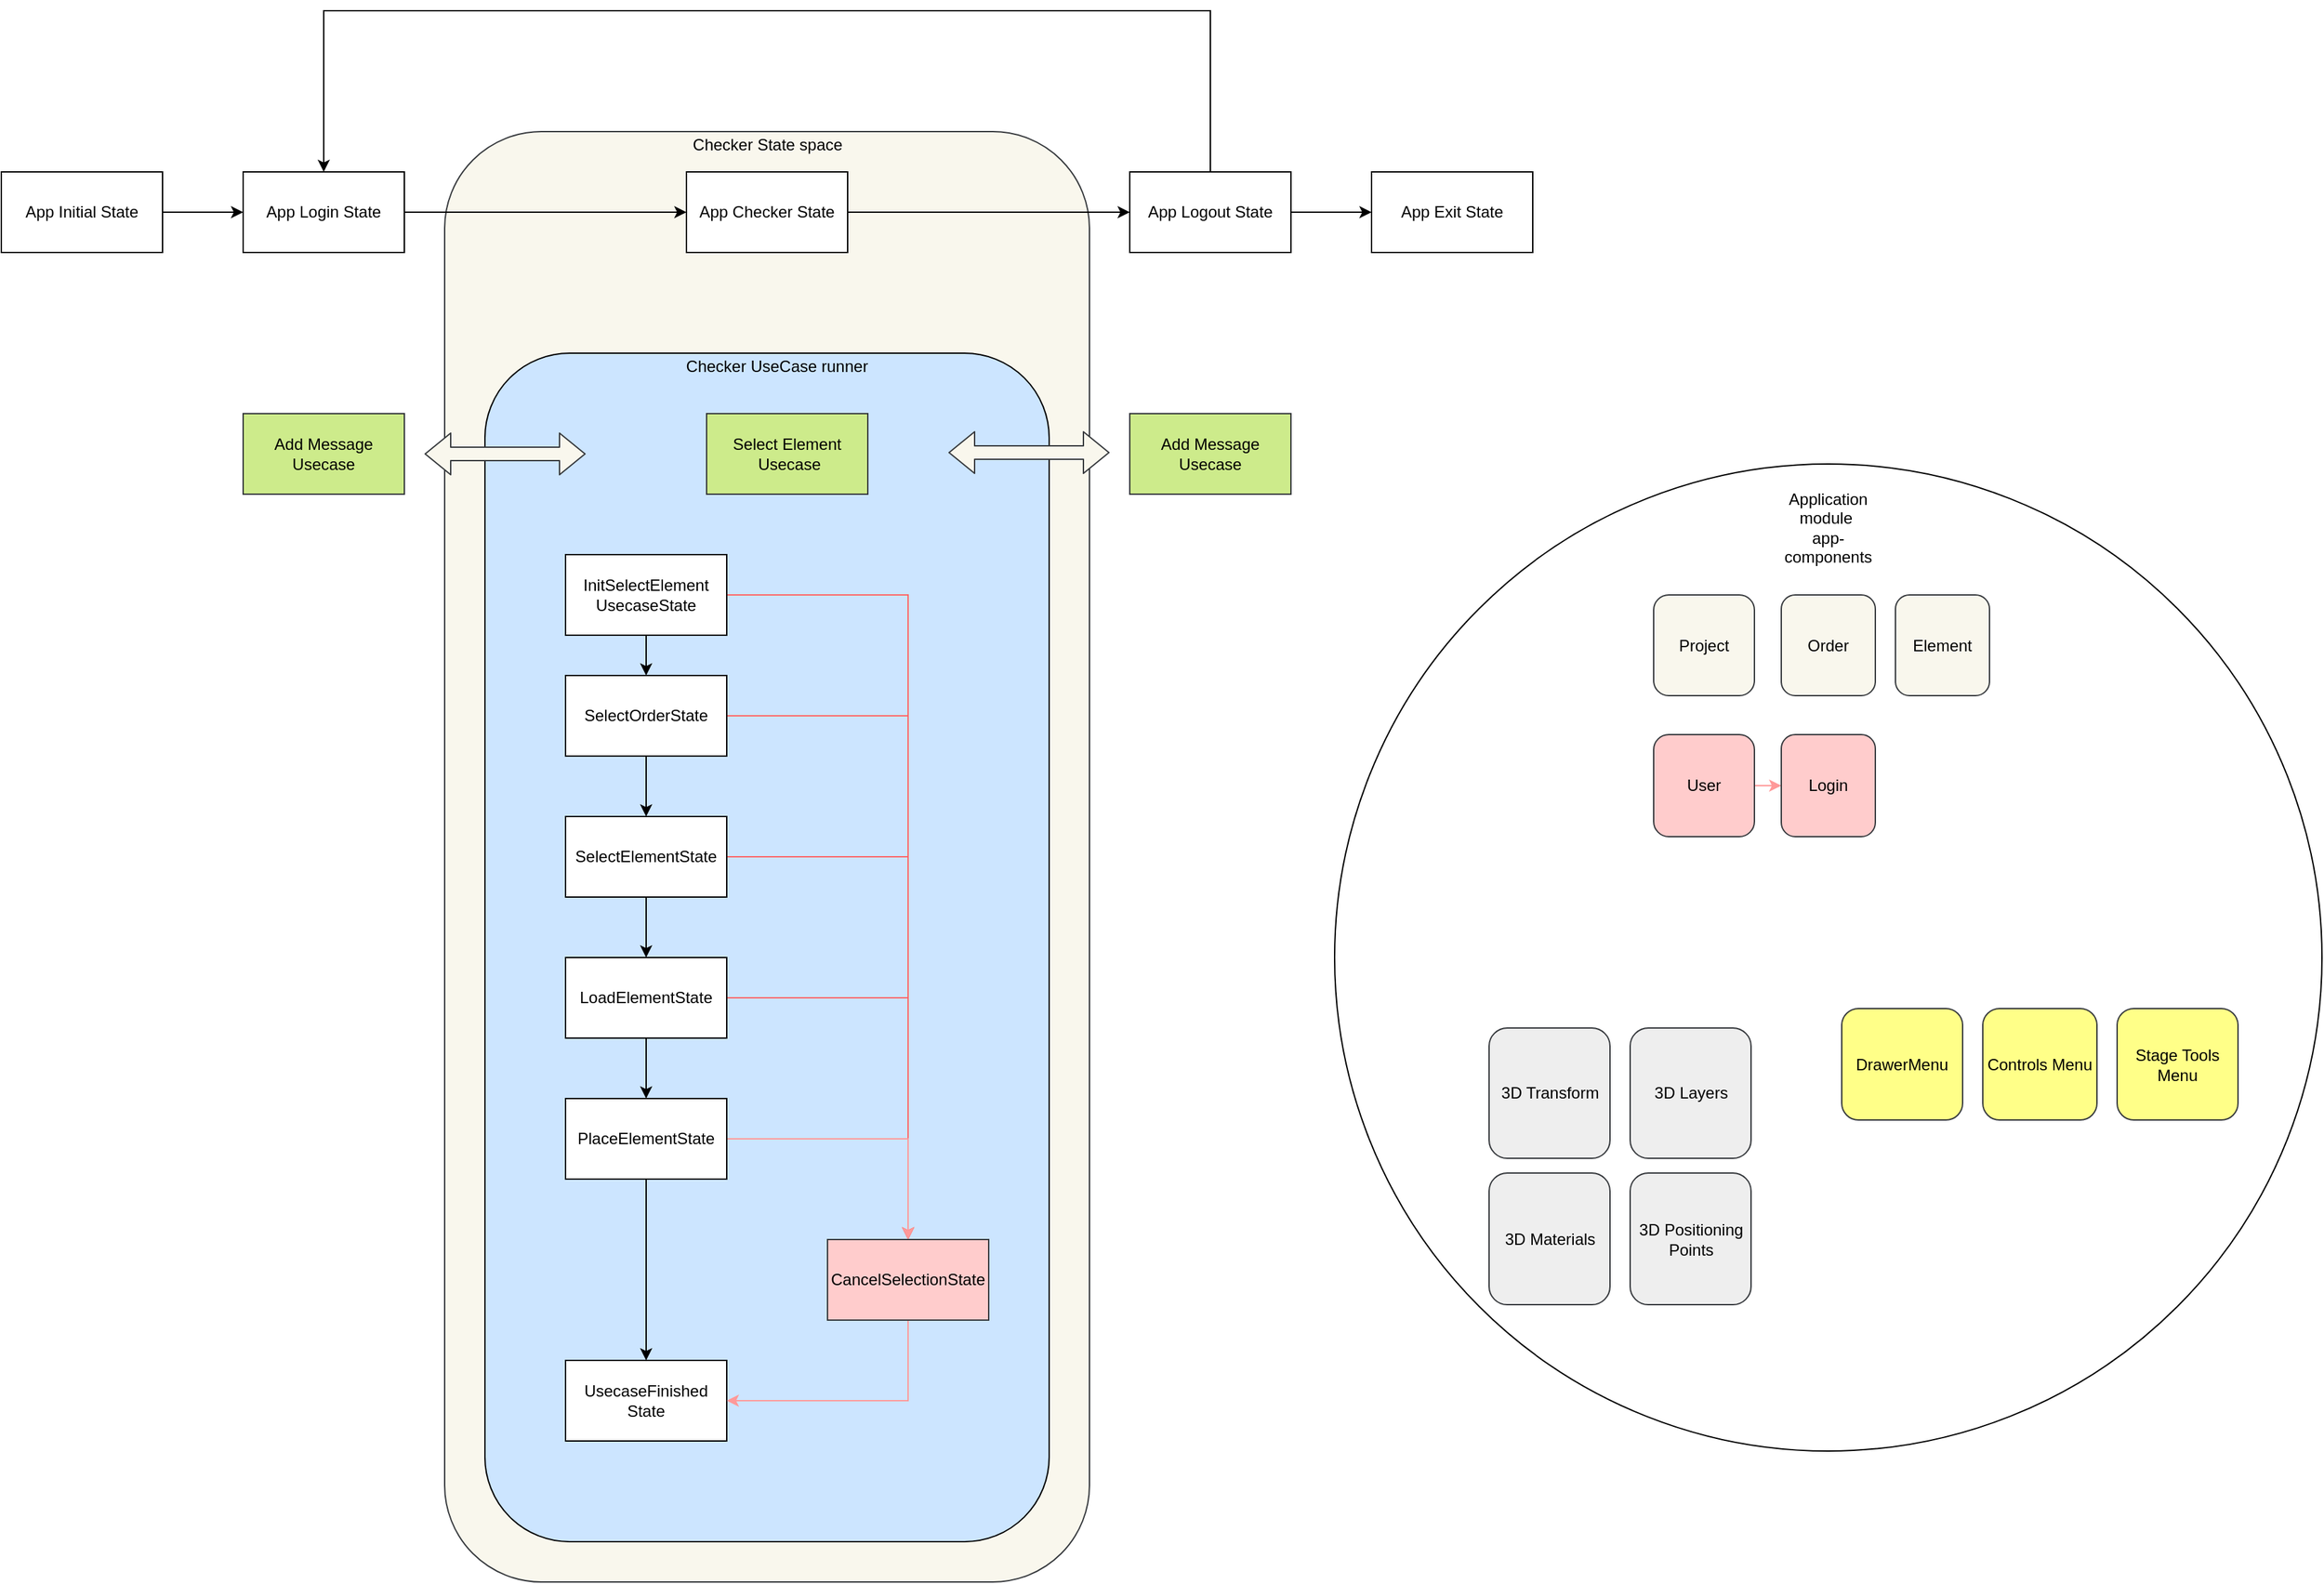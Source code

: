 <mxfile version="12.1.9" type="github" pages="3"><diagram id="3YRgSF3ddDaQkmXklU6N" name="Checker App FSM"><mxGraphModel dx="1652" dy="851" grid="1" gridSize="15" guides="1" tooltips="1" connect="1" arrows="1" fold="1" page="1" pageScale="1" pageWidth="1920" pageHeight="1200" math="0" shadow="0"><root><mxCell id="0"/><mxCell id="1" parent="0"/><mxCell id="wBzNxUEWO4I0wXqqlD-F-6" value="" style="ellipse;whiteSpace=wrap;html=1;aspect=fixed;strokeColor=#000000;" parent="1" vertex="1"><mxGeometry x="1052.5" y="397.5" width="735" height="735" as="geometry"/></mxCell><mxCell id="qNsxXKLaJxKSp-x1U7TO-15" value="" style="rounded=1;whiteSpace=wrap;html=1;fillColor=#f9f7ed;strokeColor=#36393d;" parent="1" vertex="1"><mxGeometry x="390" y="150" width="480" height="1080" as="geometry"/></mxCell><mxCell id="qNsxXKLaJxKSp-x1U7TO-16" value="" style="rounded=1;whiteSpace=wrap;html=1;fillColor=#cce5ff;strokeColor=#000000;" parent="1" vertex="1"><mxGeometry x="420" y="315" width="420" height="885" as="geometry"/></mxCell><mxCell id="qNsxXKLaJxKSp-x1U7TO-7" style="edgeStyle=orthogonalEdgeStyle;rounded=0;orthogonalLoop=1;jettySize=auto;html=1;entryX=0;entryY=0.5;entryDx=0;entryDy=0;" parent="1" source="qNsxXKLaJxKSp-x1U7TO-2" target="qNsxXKLaJxKSp-x1U7TO-3" edge="1"><mxGeometry relative="1" as="geometry"/></mxCell><mxCell id="qNsxXKLaJxKSp-x1U7TO-2" value="App Initial State" style="rounded=0;whiteSpace=wrap;html=1;" parent="1" vertex="1"><mxGeometry x="60" y="180" width="120" height="60" as="geometry"/></mxCell><mxCell id="qNsxXKLaJxKSp-x1U7TO-8" style="edgeStyle=orthogonalEdgeStyle;rounded=0;orthogonalLoop=1;jettySize=auto;html=1;entryX=0;entryY=0.5;entryDx=0;entryDy=0;" parent="1" source="qNsxXKLaJxKSp-x1U7TO-3" target="qNsxXKLaJxKSp-x1U7TO-4" edge="1"><mxGeometry relative="1" as="geometry"/></mxCell><mxCell id="qNsxXKLaJxKSp-x1U7TO-3" value="App Login State" style="rounded=0;whiteSpace=wrap;html=1;" parent="1" vertex="1"><mxGeometry x="240" y="180" width="120" height="60" as="geometry"/></mxCell><mxCell id="qNsxXKLaJxKSp-x1U7TO-9" style="edgeStyle=orthogonalEdgeStyle;rounded=0;orthogonalLoop=1;jettySize=auto;html=1;entryX=0;entryY=0.5;entryDx=0;entryDy=0;" parent="1" source="qNsxXKLaJxKSp-x1U7TO-4" target="qNsxXKLaJxKSp-x1U7TO-5" edge="1"><mxGeometry relative="1" as="geometry"/></mxCell><mxCell id="qNsxXKLaJxKSp-x1U7TO-4" value="App Checker State" style="rounded=0;whiteSpace=wrap;html=1;" parent="1" vertex="1"><mxGeometry x="570" y="180" width="120" height="60" as="geometry"/></mxCell><mxCell id="qNsxXKLaJxKSp-x1U7TO-10" style="edgeStyle=orthogonalEdgeStyle;rounded=0;orthogonalLoop=1;jettySize=auto;html=1;" parent="1" source="qNsxXKLaJxKSp-x1U7TO-5" target="qNsxXKLaJxKSp-x1U7TO-6" edge="1"><mxGeometry relative="1" as="geometry"/></mxCell><mxCell id="qNsxXKLaJxKSp-x1U7TO-11" style="edgeStyle=orthogonalEdgeStyle;rounded=0;orthogonalLoop=1;jettySize=auto;html=1;entryX=0.5;entryY=0;entryDx=0;entryDy=0;" parent="1" source="qNsxXKLaJxKSp-x1U7TO-5" target="qNsxXKLaJxKSp-x1U7TO-3" edge="1"><mxGeometry relative="1" as="geometry"><Array as="points"><mxPoint x="960" y="60"/><mxPoint x="300" y="60"/></Array></mxGeometry></mxCell><mxCell id="qNsxXKLaJxKSp-x1U7TO-5" value="App Logout State" style="rounded=0;whiteSpace=wrap;html=1;" parent="1" vertex="1"><mxGeometry x="900" y="180" width="120" height="60" as="geometry"/></mxCell><mxCell id="qNsxXKLaJxKSp-x1U7TO-6" value="App Exit State" style="rounded=0;whiteSpace=wrap;html=1;" parent="1" vertex="1"><mxGeometry x="1080" y="180" width="120" height="60" as="geometry"/></mxCell><mxCell id="qNsxXKLaJxKSp-x1U7TO-12" value="Select Element&lt;br&gt;&amp;nbsp;Usecase" style="rounded=0;whiteSpace=wrap;html=1;fillColor=#cdeb8b;strokeColor=#36393d;" parent="1" vertex="1"><mxGeometry x="585" y="360" width="120" height="60" as="geometry"/></mxCell><mxCell id="qNsxXKLaJxKSp-x1U7TO-13" value="Add Message Usecase" style="rounded=0;whiteSpace=wrap;html=1;fillColor=#cdeb8b;strokeColor=#36393d;" parent="1" vertex="1"><mxGeometry x="240" y="360" width="120" height="60" as="geometry"/></mxCell><mxCell id="qNsxXKLaJxKSp-x1U7TO-14" value="Add Message Usecase" style="rounded=0;whiteSpace=wrap;html=1;fillColor=#cdeb8b;strokeColor=#36393d;" parent="1" vertex="1"><mxGeometry x="900" y="360" width="120" height="60" as="geometry"/></mxCell><mxCell id="qNsxXKLaJxKSp-x1U7TO-24" style="edgeStyle=orthogonalEdgeStyle;rounded=0;orthogonalLoop=1;jettySize=auto;html=1;" parent="1" source="qNsxXKLaJxKSp-x1U7TO-17" target="qNsxXKLaJxKSp-x1U7TO-18" edge="1"><mxGeometry relative="1" as="geometry"/></mxCell><mxCell id="qNsxXKLaJxKSp-x1U7TO-30" style="edgeStyle=orthogonalEdgeStyle;rounded=0;orthogonalLoop=1;jettySize=auto;html=1;strokeColor=#FF6666;" parent="1" source="qNsxXKLaJxKSp-x1U7TO-17" target="qNsxXKLaJxKSp-x1U7TO-29" edge="1"><mxGeometry relative="1" as="geometry"/></mxCell><mxCell id="qNsxXKLaJxKSp-x1U7TO-17" value="InitSelectElement&lt;br&gt;UsecaseState" style="rounded=0;whiteSpace=wrap;html=1;" parent="1" vertex="1"><mxGeometry x="480" y="465" width="120" height="60" as="geometry"/></mxCell><mxCell id="qNsxXKLaJxKSp-x1U7TO-25" style="edgeStyle=orthogonalEdgeStyle;rounded=0;orthogonalLoop=1;jettySize=auto;html=1;" parent="1" source="qNsxXKLaJxKSp-x1U7TO-18" target="qNsxXKLaJxKSp-x1U7TO-19" edge="1"><mxGeometry relative="1" as="geometry"/></mxCell><mxCell id="qNsxXKLaJxKSp-x1U7TO-31" style="edgeStyle=orthogonalEdgeStyle;rounded=0;orthogonalLoop=1;jettySize=auto;html=1;strokeColor=#FF6666;" parent="1" source="qNsxXKLaJxKSp-x1U7TO-18" target="qNsxXKLaJxKSp-x1U7TO-29" edge="1"><mxGeometry relative="1" as="geometry"/></mxCell><mxCell id="qNsxXKLaJxKSp-x1U7TO-18" value="SelectOrderState" style="rounded=0;whiteSpace=wrap;html=1;" parent="1" vertex="1"><mxGeometry x="480" y="555" width="120" height="60" as="geometry"/></mxCell><mxCell id="qNsxXKLaJxKSp-x1U7TO-26" style="edgeStyle=orthogonalEdgeStyle;rounded=0;orthogonalLoop=1;jettySize=auto;html=1;" parent="1" source="qNsxXKLaJxKSp-x1U7TO-19" target="qNsxXKLaJxKSp-x1U7TO-20" edge="1"><mxGeometry relative="1" as="geometry"/></mxCell><mxCell id="qNsxXKLaJxKSp-x1U7TO-32" style="edgeStyle=orthogonalEdgeStyle;rounded=0;orthogonalLoop=1;jettySize=auto;html=1;strokeColor=#FF6666;" parent="1" source="qNsxXKLaJxKSp-x1U7TO-19" target="qNsxXKLaJxKSp-x1U7TO-29" edge="1"><mxGeometry relative="1" as="geometry"/></mxCell><mxCell id="qNsxXKLaJxKSp-x1U7TO-19" value="SelectElementState" style="rounded=0;whiteSpace=wrap;html=1;" parent="1" vertex="1"><mxGeometry x="480" y="660" width="120" height="60" as="geometry"/></mxCell><mxCell id="qNsxXKLaJxKSp-x1U7TO-27" style="edgeStyle=orthogonalEdgeStyle;rounded=0;orthogonalLoop=1;jettySize=auto;html=1;" parent="1" source="qNsxXKLaJxKSp-x1U7TO-20" target="qNsxXKLaJxKSp-x1U7TO-21" edge="1"><mxGeometry relative="1" as="geometry"/></mxCell><mxCell id="qNsxXKLaJxKSp-x1U7TO-33" style="edgeStyle=orthogonalEdgeStyle;rounded=0;orthogonalLoop=1;jettySize=auto;html=1;strokeColor=#FF6666;" parent="1" source="qNsxXKLaJxKSp-x1U7TO-20" target="qNsxXKLaJxKSp-x1U7TO-29" edge="1"><mxGeometry relative="1" as="geometry"/></mxCell><mxCell id="qNsxXKLaJxKSp-x1U7TO-20" value="LoadElementState" style="rounded=0;whiteSpace=wrap;html=1;" parent="1" vertex="1"><mxGeometry x="480" y="765" width="120" height="60" as="geometry"/></mxCell><mxCell id="qNsxXKLaJxKSp-x1U7TO-28" style="edgeStyle=orthogonalEdgeStyle;rounded=0;orthogonalLoop=1;jettySize=auto;html=1;" parent="1" source="qNsxXKLaJxKSp-x1U7TO-21" target="qNsxXKLaJxKSp-x1U7TO-22" edge="1"><mxGeometry relative="1" as="geometry"/></mxCell><mxCell id="qNsxXKLaJxKSp-x1U7TO-34" style="edgeStyle=orthogonalEdgeStyle;rounded=0;orthogonalLoop=1;jettySize=auto;html=1;strokeColor=#FF9999;" parent="1" source="qNsxXKLaJxKSp-x1U7TO-21" target="qNsxXKLaJxKSp-x1U7TO-29" edge="1"><mxGeometry relative="1" as="geometry"/></mxCell><mxCell id="qNsxXKLaJxKSp-x1U7TO-21" value="PlaceElementState" style="rounded=0;whiteSpace=wrap;html=1;" parent="1" vertex="1"><mxGeometry x="480" y="870" width="120" height="60" as="geometry"/></mxCell><mxCell id="qNsxXKLaJxKSp-x1U7TO-22" value="UsecaseFinished&lt;br&gt;State" style="rounded=0;whiteSpace=wrap;html=1;" parent="1" vertex="1"><mxGeometry x="480" y="1065" width="120" height="60" as="geometry"/></mxCell><mxCell id="qNsxXKLaJxKSp-x1U7TO-35" style="edgeStyle=orthogonalEdgeStyle;rounded=0;orthogonalLoop=1;jettySize=auto;html=1;strokeColor=#FF9999;" parent="1" source="qNsxXKLaJxKSp-x1U7TO-29" target="qNsxXKLaJxKSp-x1U7TO-22" edge="1"><mxGeometry relative="1" as="geometry"><Array as="points"><mxPoint x="735" y="1095"/></Array></mxGeometry></mxCell><mxCell id="qNsxXKLaJxKSp-x1U7TO-29" value="CancelSelectionState" style="rounded=0;whiteSpace=wrap;html=1;fillColor=#ffcccc;strokeColor=#36393d;" parent="1" vertex="1"><mxGeometry x="675" y="975" width="120" height="60" as="geometry"/></mxCell><mxCell id="qNsxXKLaJxKSp-x1U7TO-37" value="" style="shape=flexArrow;endArrow=classic;startArrow=classic;html=1;strokeColor=#36393d;entryX=0;entryY=0.5;entryDx=0;entryDy=0;fillColor=#f9f7ed;" parent="1" edge="1"><mxGeometry width="50" height="50" relative="1" as="geometry"><mxPoint x="765" y="389" as="sourcePoint"/><mxPoint x="885" y="389" as="targetPoint"/></mxGeometry></mxCell><mxCell id="qNsxXKLaJxKSp-x1U7TO-38" value="" style="shape=flexArrow;endArrow=classic;startArrow=classic;html=1;strokeColor=#36393d;entryX=0;entryY=0.5;entryDx=0;entryDy=0;fillColor=#f9f7ed;" parent="1" edge="1"><mxGeometry width="50" height="50" relative="1" as="geometry"><mxPoint x="375" y="390" as="sourcePoint"/><mxPoint x="495" y="390" as="targetPoint"/></mxGeometry></mxCell><mxCell id="OSzJHDPSE7ST52MlWdtL-1" value="Checker State space" style="text;html=1;strokeColor=none;fillColor=none;align=center;verticalAlign=middle;whiteSpace=wrap;rounded=0;" parent="1" vertex="1"><mxGeometry x="532.5" y="150" width="195" height="20" as="geometry"/></mxCell><mxCell id="OSzJHDPSE7ST52MlWdtL-2" value="Checker UseCase runner" style="text;html=1;strokeColor=none;fillColor=none;align=center;verticalAlign=middle;whiteSpace=wrap;rounded=0;" parent="1" vertex="1"><mxGeometry x="540" y="315" width="195" height="20" as="geometry"/></mxCell><mxCell id="wBzNxUEWO4I0wXqqlD-F-1" value="Order" style="rounded=1;whiteSpace=wrap;html=1;strokeColor=#36393d;fillColor=#f9f7ed;" parent="1" vertex="1"><mxGeometry x="1385" y="495" width="70" height="75" as="geometry"/></mxCell><mxCell id="wBzNxUEWO4I0wXqqlD-F-2" value="Element" style="rounded=1;whiteSpace=wrap;html=1;strokeColor=#36393d;fillColor=#f9f7ed;" parent="1" vertex="1"><mxGeometry x="1470" y="495" width="70" height="75" as="geometry"/></mxCell><mxCell id="wBzNxUEWO4I0wXqqlD-F-3" value="Project" style="rounded=1;whiteSpace=wrap;html=1;strokeColor=#36393d;fillColor=#f9f7ed;" parent="1" vertex="1"><mxGeometry x="1290" y="495" width="75" height="75" as="geometry"/></mxCell><mxCell id="SxPlvmzvV_lHHen8p8rA-1" value="" style="edgeStyle=orthogonalEdgeStyle;rounded=0;orthogonalLoop=1;jettySize=auto;html=1;strokeColor=#FF9999;" parent="1" source="wBzNxUEWO4I0wXqqlD-F-4" target="wBzNxUEWO4I0wXqqlD-F-5" edge="1"><mxGeometry relative="1" as="geometry"/></mxCell><mxCell id="wBzNxUEWO4I0wXqqlD-F-4" value="User" style="rounded=1;whiteSpace=wrap;html=1;strokeColor=#36393d;fillColor=#ffcccc;" parent="1" vertex="1"><mxGeometry x="1290" y="599" width="75" height="76" as="geometry"/></mxCell><mxCell id="wBzNxUEWO4I0wXqqlD-F-5" value="Login" style="rounded=1;whiteSpace=wrap;html=1;strokeColor=#36393d;fillColor=#ffcccc;" parent="1" vertex="1"><mxGeometry x="1385" y="599" width="70" height="76" as="geometry"/></mxCell><mxCell id="wBzNxUEWO4I0wXqqlD-F-7" value="Application module&amp;nbsp;&lt;br&gt;app-components" style="text;html=1;strokeColor=none;fillColor=none;align=center;verticalAlign=middle;whiteSpace=wrap;rounded=0;" parent="1" vertex="1"><mxGeometry x="1400" y="435" width="40" height="20" as="geometry"/></mxCell><mxCell id="PJkt84FAnqoBkbg3JmxA-1" value="3D Transform" style="rounded=1;whiteSpace=wrap;html=1;strokeColor=#36393d;fillColor=#eeeeee;" parent="1" vertex="1"><mxGeometry x="1167.5" y="817.5" width="90" height="97" as="geometry"/></mxCell><mxCell id="PJkt84FAnqoBkbg3JmxA-2" value="3D Layers" style="rounded=1;whiteSpace=wrap;html=1;strokeColor=#36393d;fillColor=#eeeeee;" parent="1" vertex="1"><mxGeometry x="1272.5" y="817.5" width="90" height="97" as="geometry"/></mxCell><mxCell id="PJkt84FAnqoBkbg3JmxA-3" value="3D Materials" style="rounded=1;whiteSpace=wrap;html=1;strokeColor=#36393d;fillColor=#eeeeee;" parent="1" vertex="1"><mxGeometry x="1167.5" y="925.5" width="90" height="98" as="geometry"/></mxCell><mxCell id="PJkt84FAnqoBkbg3JmxA-4" value="3D Positioning Points" style="rounded=1;whiteSpace=wrap;html=1;strokeColor=#36393d;fillColor=#eeeeee;" parent="1" vertex="1"><mxGeometry x="1272.5" y="925.5" width="90" height="98" as="geometry"/></mxCell><mxCell id="JXuiLseBVTSnw_yiCE_n-1" value="Controls Menu" style="rounded=1;whiteSpace=wrap;html=1;strokeColor=#36393d;fillColor=#ffff88;" parent="1" vertex="1"><mxGeometry x="1535" y="803" width="85" height="83" as="geometry"/></mxCell><mxCell id="JXuiLseBVTSnw_yiCE_n-2" value="DrawerMenu" style="rounded=1;whiteSpace=wrap;html=1;strokeColor=#36393d;fillColor=#ffff88;" parent="1" vertex="1"><mxGeometry x="1430" y="803" width="90" height="83" as="geometry"/></mxCell><mxCell id="JXuiLseBVTSnw_yiCE_n-3" value="Stage Tools Menu" style="rounded=1;whiteSpace=wrap;html=1;strokeColor=#36393d;fillColor=#ffff88;" parent="1" vertex="1"><mxGeometry x="1635" y="803" width="90" height="83" as="geometry"/></mxCell></root></mxGraphModel></diagram><diagram id="l8nTcKRxSEF2L85wwqlw" name="Checker App module"><mxGraphModel dx="1073" dy="482" grid="1" gridSize="15" guides="1" tooltips="1" connect="1" arrows="1" fold="1" page="1" pageScale="1" pageWidth="1920" pageHeight="1200" math="0" shadow="0"><root><mxCell id="SJeM1aoULaIlMJB1OwKU-0"/><mxCell id="SJeM1aoULaIlMJB1OwKU-1" parent="SJeM1aoULaIlMJB1OwKU-0"/><mxCell id="KFju4zKNSStT4IFPxGZK-0" value="App Module" style="rounded=1;whiteSpace=wrap;html=1;strokeColor=#36393d;fillColor=#cce5ff;" vertex="1" parent="SJeM1aoULaIlMJB1OwKU-1"><mxGeometry x="120" y="690" width="1125" height="30" as="geometry"/></mxCell><mxCell id="KFju4zKNSStT4IFPxGZK-4" value="AppMenu" style="rounded=1;whiteSpace=wrap;html=1;strokeColor=#36393d;fillColor=#ffff88;" vertex="1" parent="SJeM1aoULaIlMJB1OwKU-1"><mxGeometry x="120" y="330" width="330" height="30" as="geometry"/></mxCell><mxCell id="z47oJGICMszOQt9D2oA7-0" value="Checker" style="rounded=1;whiteSpace=wrap;html=1;strokeColor=#36393d;fillColor=#cdeb8b;" vertex="1" parent="SJeM1aoULaIlMJB1OwKU-1"><mxGeometry x="480" y="645" width="765" height="30" as="geometry"/></mxCell><mxCell id="z47oJGICMszOQt9D2oA7-1" value="Controls Menu" style="rounded=1;whiteSpace=wrap;html=1;strokeColor=#36393d;fillColor=#ffff88;" vertex="1" parent="SJeM1aoULaIlMJB1OwKU-1"><mxGeometry x="225" y="285" width="105" height="30" as="geometry"/></mxCell><mxCell id="z47oJGICMszOQt9D2oA7-2" value="DrawerMenu" style="rounded=1;whiteSpace=wrap;html=1;strokeColor=#36393d;fillColor=#ffff88;" vertex="1" parent="SJeM1aoULaIlMJB1OwKU-1"><mxGeometry x="120" y="285" width="90" height="30" as="geometry"/></mxCell><mxCell id="z47oJGICMszOQt9D2oA7-3" value="Stage Tools Menu" style="rounded=1;whiteSpace=wrap;html=1;strokeColor=#36393d;fillColor=#ffff88;" vertex="1" parent="SJeM1aoULaIlMJB1OwKU-1"><mxGeometry x="345" y="285" width="105" height="30" as="geometry"/></mxCell><mxCell id="z47oJGICMszOQt9D2oA7-4" value="Rebar Project" style="rounded=1;whiteSpace=wrap;html=1;strokeColor=#36393d;fillColor=#f9f7ed;" vertex="1" parent="SJeM1aoULaIlMJB1OwKU-1"><mxGeometry x="480" y="600" width="195" height="30" as="geometry"/></mxCell><mxCell id="z47oJGICMszOQt9D2oA7-5" value="Order" style="rounded=1;whiteSpace=wrap;html=1;strokeColor=#36393d;fillColor=#f9f7ed;" vertex="1" parent="SJeM1aoULaIlMJB1OwKU-1"><mxGeometry x="548" y="555" width="53" height="30" as="geometry"/></mxCell><mxCell id="z47oJGICMszOQt9D2oA7-6" value="Element" style="rounded=1;whiteSpace=wrap;html=1;strokeColor=#36393d;fillColor=#f9f7ed;" vertex="1" parent="SJeM1aoULaIlMJB1OwKU-1"><mxGeometry x="615" y="555" width="60" height="30" as="geometry"/></mxCell><mxCell id="z47oJGICMszOQt9D2oA7-7" value="Project" style="rounded=1;whiteSpace=wrap;html=1;strokeColor=#36393d;fillColor=#f9f7ed;" vertex="1" parent="SJeM1aoULaIlMJB1OwKU-1"><mxGeometry x="480" y="555" width="60" height="30" as="geometry"/></mxCell><mxCell id="z47oJGICMszOQt9D2oA7-8" value="User" style="rounded=1;whiteSpace=wrap;html=1;strokeColor=#36393d;fillColor=#ffcccc;" vertex="1" parent="SJeM1aoULaIlMJB1OwKU-1"><mxGeometry x="690" y="600" width="135" height="30" as="geometry"/></mxCell><mxCell id="z47oJGICMszOQt9D2oA7-9" value="User" style="rounded=1;whiteSpace=wrap;html=1;strokeColor=#36393d;fillColor=#ffcccc;" vertex="1" parent="SJeM1aoULaIlMJB1OwKU-1"><mxGeometry x="690" y="555" width="60" height="30" as="geometry"/></mxCell><mxCell id="z47oJGICMszOQt9D2oA7-10" value="Login" style="rounded=1;whiteSpace=wrap;html=1;strokeColor=#36393d;fillColor=#ffcccc;" vertex="1" parent="SJeM1aoULaIlMJB1OwKU-1"><mxGeometry x="765" y="555" width="60" height="30" as="geometry"/></mxCell><mxCell id="z47oJGICMszOQt9D2oA7-11" value="3D Stage" style="rounded=1;whiteSpace=wrap;html=1;strokeColor=#36393d;fillColor=#eeeeee;" vertex="1" parent="SJeM1aoULaIlMJB1OwKU-1"><mxGeometry x="840" y="465" width="405" height="30" as="geometry"/></mxCell><mxCell id="z47oJGICMszOQt9D2oA7-13" value="3D Transform" style="rounded=1;whiteSpace=wrap;html=1;strokeColor=#36393d;fillColor=#eeeeee;" vertex="1" parent="SJeM1aoULaIlMJB1OwKU-1"><mxGeometry x="840" y="420" width="90" height="30" as="geometry"/></mxCell><mxCell id="z47oJGICMszOQt9D2oA7-14" value="3D Layers" style="rounded=1;whiteSpace=wrap;html=1;strokeColor=#36393d;fillColor=#eeeeee;" vertex="1" parent="SJeM1aoULaIlMJB1OwKU-1"><mxGeometry x="945" y="420" width="90" height="30" as="geometry"/></mxCell><mxCell id="z47oJGICMszOQt9D2oA7-15" value="3D Materials" style="rounded=1;whiteSpace=wrap;html=1;strokeColor=#36393d;fillColor=#eeeeee;" vertex="1" parent="SJeM1aoULaIlMJB1OwKU-1"><mxGeometry x="1050" y="420" width="90" height="30" as="geometry"/></mxCell><mxCell id="z47oJGICMszOQt9D2oA7-16" value="3D Positioning Points" style="rounded=1;whiteSpace=wrap;html=1;strokeColor=#36393d;fillColor=#eeeeee;" vertex="1" parent="SJeM1aoULaIlMJB1OwKU-1"><mxGeometry x="1155" y="420" width="90" height="30" as="geometry"/></mxCell><mxCell id="z47oJGICMszOQt9D2oA7-18" value="" style="endArrow=none;dashed=1;html=1;strokeColor=#FF9999;" edge="1" parent="SJeM1aoULaIlMJB1OwKU-1"><mxGeometry width="50" height="50" relative="1" as="geometry"><mxPoint x="60" y="390" as="sourcePoint"/><mxPoint x="1320" y="390" as="targetPoint"/></mxGeometry></mxCell><mxCell id="z47oJGICMszOQt9D2oA7-19" value="" style="endArrow=none;dashed=1;html=1;strokeColor=#FF9999;" edge="1" parent="SJeM1aoULaIlMJB1OwKU-1"><mxGeometry width="50" height="50" relative="1" as="geometry"><mxPoint x="60.0" y="524.5" as="sourcePoint"/><mxPoint x="1320" y="524.5" as="targetPoint"/></mxGeometry></mxCell></root></mxGraphModel></diagram><diagram id="WR2eq8PVq9SGKfNzmVN_" name="Nowy Dom App Module"><mxGraphModel dx="1741" dy="842" grid="1" gridSize="15" guides="1" tooltips="1" connect="1" arrows="1" fold="1" page="1" pageScale="1" pageWidth="1920" pageHeight="1200" math="0" shadow="0"><root><mxCell id="MYYN6_yZE_OtDSvYmgHa-0"/><mxCell id="MYYN6_yZE_OtDSvYmgHa-1" parent="MYYN6_yZE_OtDSvYmgHa-0"/><mxCell id="racfxPBq4w_0YQkubVxX-0" value="App Module" style="rounded=1;whiteSpace=wrap;html=1;strokeColor=#36393d;fillColor=#cce5ff;" vertex="1" parent="MYYN6_yZE_OtDSvYmgHa-1"><mxGeometry x="120" y="630" width="1275" height="30" as="geometry"/></mxCell><mxCell id="racfxPBq4w_0YQkubVxX-1" value="Desktop module" style="rounded=1;whiteSpace=wrap;html=1;strokeColor=#36393d;fillColor=#cce5ff;" vertex="1" parent="MYYN6_yZE_OtDSvYmgHa-1"><mxGeometry x="120" y="480" width="525" height="30" as="geometry"/></mxCell><mxCell id="racfxPBq4w_0YQkubVxX-2" value="VR module" style="rounded=1;whiteSpace=wrap;html=1;strokeColor=#36393d;fillColor=#cce5ff;" vertex="1" parent="MYYN6_yZE_OtDSvYmgHa-1"><mxGeometry x="735" y="480" width="660" height="30" as="geometry"/></mxCell><mxCell id="tqUSRYU3GyOSlJDTzM0z-0" value="3D Stage Placables" style="rounded=1;whiteSpace=wrap;html=1;strokeColor=#36393d;fillColor=#cdeb8b;" vertex="1" parent="MYYN6_yZE_OtDSvYmgHa-1"><mxGeometry x="735" y="435" width="120" height="30" as="geometry"/></mxCell><mxCell id="tqUSRYU3GyOSlJDTzM0z-1" value="3D Stage Flats" style="rounded=1;whiteSpace=wrap;html=1;strokeColor=#36393d;fillColor=#cdeb8b;" vertex="1" parent="MYYN6_yZE_OtDSvYmgHa-1"><mxGeometry x="870" y="435" width="120" height="30" as="geometry"/></mxCell><mxCell id="tqUSRYU3GyOSlJDTzM0z-2" value="Users + Login" style="rounded=1;whiteSpace=wrap;html=1;strokeColor=#36393d;fillColor=#cdeb8b;" vertex="1" parent="MYYN6_yZE_OtDSvYmgHa-1"><mxGeometry x="120" y="585" width="105" height="30" as="geometry"/></mxCell><mxCell id="tqUSRYU3GyOSlJDTzM0z-4" value="Projects - Builings + Flats + Rooms" style="rounded=1;whiteSpace=wrap;html=1;strokeColor=#36393d;fillColor=#cdeb8b;" vertex="1" parent="MYYN6_yZE_OtDSvYmgHa-1"><mxGeometry x="255" y="585" width="195" height="30" as="geometry"/></mxCell><mxCell id="tqUSRYU3GyOSlJDTzM0z-5" value="Flat Configuration" style="rounded=1;whiteSpace=wrap;html=1;strokeColor=#36393d;fillColor=#cdeb8b;" vertex="1" parent="MYYN6_yZE_OtDSvYmgHa-1"><mxGeometry x="465" y="585" width="105" height="30" as="geometry"/></mxCell><mxCell id="tqUSRYU3GyOSlJDTzM0z-6" value="Captures &lt;br&gt;(photo + video)" style="rounded=1;whiteSpace=wrap;html=1;strokeColor=#36393d;fillColor=#cdeb8b;" vertex="1" parent="MYYN6_yZE_OtDSvYmgHa-1"><mxGeometry x="585" y="585" width="105" height="30" as="geometry"/></mxCell><mxCell id="tqUSRYU3GyOSlJDTzM0z-7" value="LoginUI" style="rounded=1;whiteSpace=wrap;html=1;strokeColor=#36393d;fillColor=#cdeb8b;" vertex="1" parent="MYYN6_yZE_OtDSvYmgHa-1"><mxGeometry x="120" y="435" width="60" height="30" as="geometry"/></mxCell><mxCell id="tqUSRYU3GyOSlJDTzM0z-8" value="Video Recording" style="rounded=1;whiteSpace=wrap;html=1;strokeColor=#36393d;fillColor=#ffcc99;" vertex="1" parent="MYYN6_yZE_OtDSvYmgHa-1"><mxGeometry x="870" y="360" width="105" height="30" as="geometry"/></mxCell><mxCell id="tqUSRYU3GyOSlJDTzM0z-9" value="Auto Configuration generator" style="rounded=1;whiteSpace=wrap;html=1;strokeColor=#36393d;fillColor=#ffcc99;" vertex="1" parent="MYYN6_yZE_OtDSvYmgHa-1"><mxGeometry x="735" y="360" width="105" height="30" as="geometry"/></mxCell><mxCell id="tqUSRYU3GyOSlJDTzM0z-10" value="3D Stage Tools System" style="rounded=1;whiteSpace=wrap;html=1;strokeColor=#36393d;fillColor=#cdeb8b;" vertex="1" parent="MYYN6_yZE_OtDSvYmgHa-1"><mxGeometry x="1005" y="435" width="120" height="30" as="geometry"/></mxCell><mxCell id="tqUSRYU3GyOSlJDTzM0z-11" value="Material Picker" style="rounded=1;whiteSpace=wrap;html=1;strokeColor=#36393d;fillColor=#cdeb8b;" vertex="1" parent="MYYN6_yZE_OtDSvYmgHa-1"><mxGeometry x="1140" y="435" width="120" height="30" as="geometry"/></mxCell><mxCell id="tqUSRYU3GyOSlJDTzM0z-12" value="Navigation system&lt;br&gt;(walk / birds view)" style="rounded=1;whiteSpace=wrap;html=1;strokeColor=#36393d;fillColor=#cdeb8b;" vertex="1" parent="MYYN6_yZE_OtDSvYmgHa-1"><mxGeometry x="1275" y="435" width="120" height="30" as="geometry"/></mxCell><mxCell id="ht4k9zaY2SDp2xuB7E19-0" value="Sandbox comp" style="rounded=1;whiteSpace=wrap;html=1;strokeColor=#36393d;fillColor=#cdeb8b;" vertex="1" parent="MYYN6_yZE_OtDSvYmgHa-1"><mxGeometry x="509" y="435" width="135" height="30" as="geometry"/></mxCell><mxCell id="ht4k9zaY2SDp2xuB7E19-2" value="CustomerUI" style="rounded=1;whiteSpace=wrap;html=1;strokeColor=#36393d;fillColor=#cdeb8b;" vertex="1" parent="MYYN6_yZE_OtDSvYmgHa-1"><mxGeometry x="187.5" y="435" width="75" height="30" as="geometry"/></mxCell><mxCell id="ht4k9zaY2SDp2xuB7E19-3" value="ProjectsUI" style="rounded=1;whiteSpace=wrap;html=1;strokeColor=#36393d;fillColor=#cdeb8b;" vertex="1" parent="MYYN6_yZE_OtDSvYmgHa-1"><mxGeometry x="277.5" y="435" width="75" height="30" as="geometry"/></mxCell><mxCell id="ht4k9zaY2SDp2xuB7E19-4" value="FlatConfigurationUI" style="rounded=1;whiteSpace=wrap;html=1;strokeColor=#36393d;fillColor=#cdeb8b;" vertex="1" parent="MYYN6_yZE_OtDSvYmgHa-1"><mxGeometry x="360" y="435" width="120" height="30" as="geometry"/></mxCell></root></mxGraphModel></diagram></mxfile>
